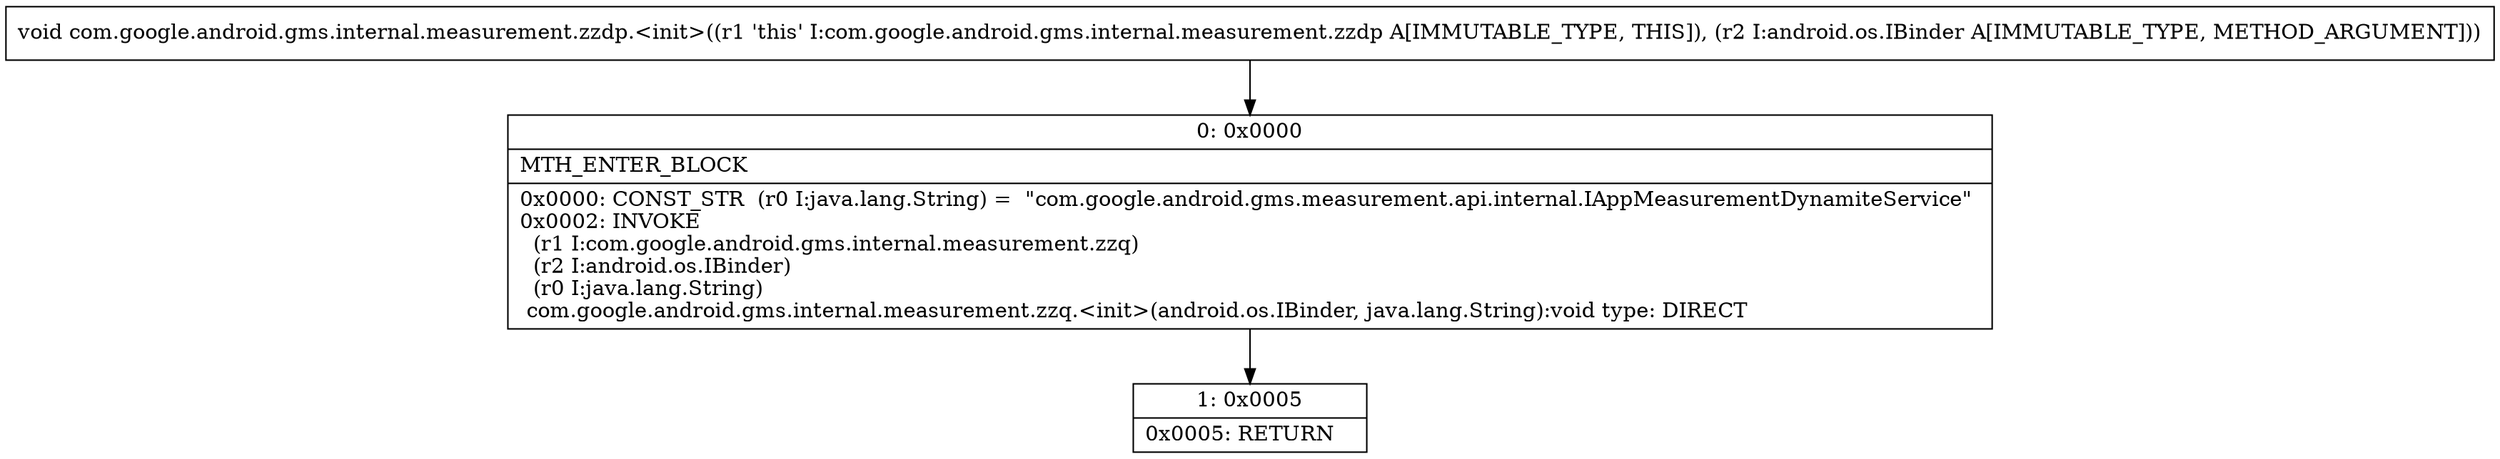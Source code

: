 digraph "CFG forcom.google.android.gms.internal.measurement.zzdp.\<init\>(Landroid\/os\/IBinder;)V" {
Node_0 [shape=record,label="{0\:\ 0x0000|MTH_ENTER_BLOCK\l|0x0000: CONST_STR  (r0 I:java.lang.String) =  \"com.google.android.gms.measurement.api.internal.IAppMeasurementDynamiteService\" \l0x0002: INVOKE  \l  (r1 I:com.google.android.gms.internal.measurement.zzq)\l  (r2 I:android.os.IBinder)\l  (r0 I:java.lang.String)\l com.google.android.gms.internal.measurement.zzq.\<init\>(android.os.IBinder, java.lang.String):void type: DIRECT \l}"];
Node_1 [shape=record,label="{1\:\ 0x0005|0x0005: RETURN   \l}"];
MethodNode[shape=record,label="{void com.google.android.gms.internal.measurement.zzdp.\<init\>((r1 'this' I:com.google.android.gms.internal.measurement.zzdp A[IMMUTABLE_TYPE, THIS]), (r2 I:android.os.IBinder A[IMMUTABLE_TYPE, METHOD_ARGUMENT])) }"];
MethodNode -> Node_0;
Node_0 -> Node_1;
}

